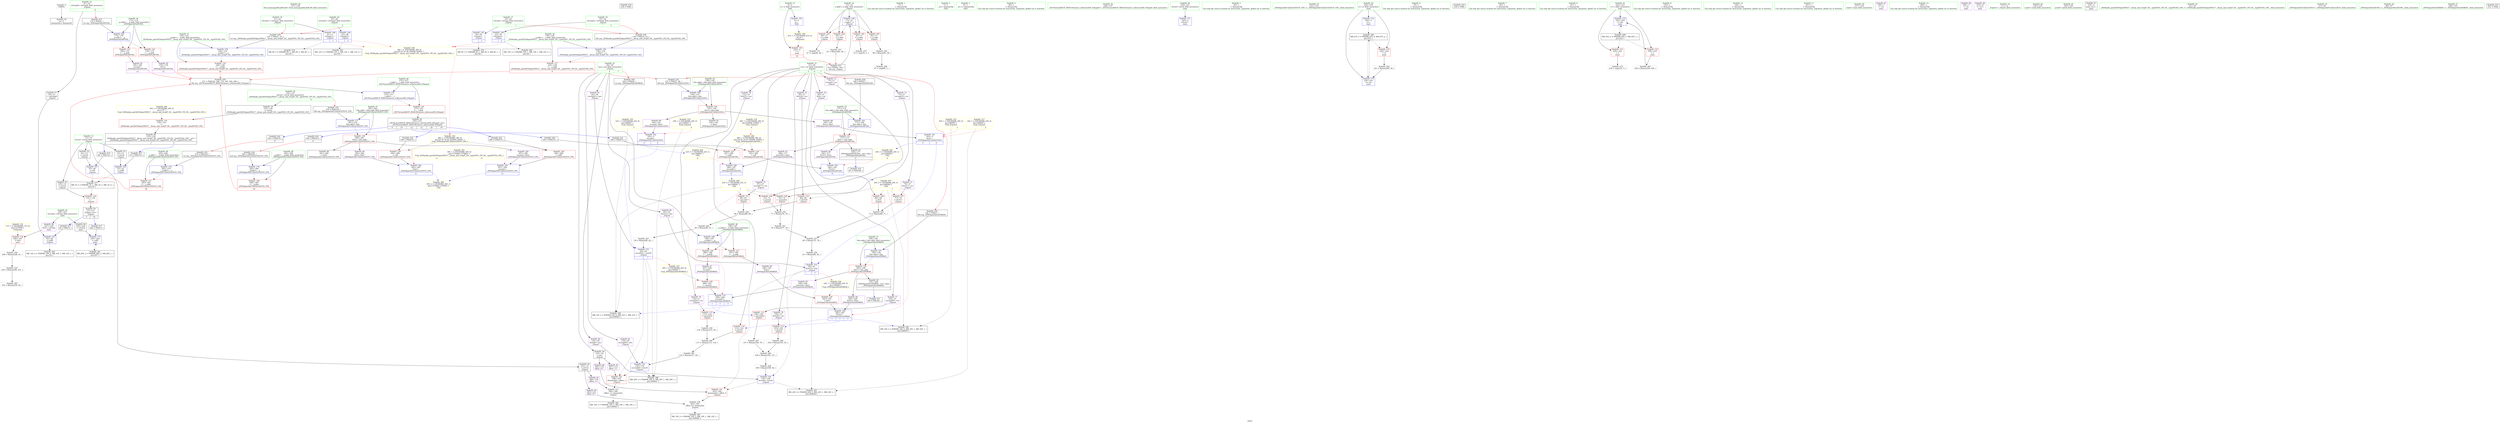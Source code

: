 digraph "SVFG" {
	label="SVFG";

	Node0x55f49f30e4b0 [shape=record,color=grey,label="{NodeID: 0\nNullPtr}"];
	Node0x55f49f30e4b0 -> Node0x55f49f32d760[style=solid];
	Node0x55f49f3480b0 [shape=record,color=black,label="{NodeID: 277\nMR_2V_3 = PHI(MR_2V_1, MR_2V_2, MR_2V_4, )\npts\{16 \}\n}"];
	Node0x55f49f3480b0 -> Node0x55f49f331d50[style=dashed];
	Node0x55f49f32d1d0 [shape=record,color=red,label="{NodeID: 111\n88\<--87\n\<--second17\n_Z3powi\n}"];
	Node0x55f49f32d1d0 -> Node0x55f49f339f80[style=solid];
	Node0x55f49f32b440 [shape=record,color=green,label="{NodeID: 28\n127\<--128\nllvm.memcpy.p0i8.p0i8.i64\<--llvm.memcpy.p0i8.p0i8.i64_field_insensitive\n}"];
	Node0x55f49f333000 [shape=record,color=red,label="{NodeID: 139\n295\<--294\n\<--call\n_ZNSt4pairIiiEC2IiiLb1EEEOT_OT0_\n}"];
	Node0x55f49f333000 -> Node0x55f49f335180[style=solid];
	Node0x55f49f32dc70 [shape=record,color=black,label="{NodeID: 56\n123\<--29\n\<--neo\n_Z3powi\n}"];
	Node0x55f49f32dc70 -> Node0x55f49f32f4d0[style=solid];
	Node0x55f49f32dc70 -> Node0x55f49f32f5a0[style=solid];
	Node0x55f49f369ec0 [shape=record,color=black,label="{NodeID: 416\n239 = PHI()\n}"];
	Node0x55f49f33a280 [shape=record,color=grey,label="{NodeID: 250\n96 = Binary(95, 38, )\n}"];
	Node0x55f49f33a280 -> Node0x55f49f330d20[style=solid];
	Node0x55f49f3346f0 [shape=record,color=blue,label="{NodeID: 167\n194\<--192\nthis.addr\<--this\n_ZNSt4pairIiiEaSERKS0_\n}"];
	Node0x55f49f3346f0 -> Node0x55f49f332570[style=dashed];
	Node0x55f49f32f330 [shape=record,color=purple,label="{NodeID: 84\n303\<--122\noffset_0\<--\n}"];
	Node0x55f49f32f330 -> Node0x55f49f333e00[style=solid];
	Node0x55f49f329370 [shape=record,color=green,label="{NodeID: 1\n5\<--1\n\<--dummyObj\nCan only get source location for instruction, argument, global var or function.}"];
	Node0x55f49f3485b0 [shape=record,color=black,label="{NodeID: 278\nMR_6V_3 = PHI(MR_6V_1, MR_6V_2, MR_6V_1, )\npts\{20 \}\n}"];
	Node0x55f49f32d2a0 [shape=record,color=red,label="{NodeID: 112\n103\<--102\n\<--first24\n_Z3powi\n}"];
	Node0x55f49f32d2a0 -> Node0x55f49f33bd80[style=solid];
	Node0x55f49f32b540 [shape=record,color=green,label="{NodeID: 29\n136\<--137\nretval\<--retval_field_insensitive\n_ZSt9make_pairIiiESt4pairINSt17__decay_and_stripIT_E6__typeENS1_IT0_E6__typeEEOS2_OS5_\n|{|<s1>11}}"];
	Node0x55f49f32b540 -> Node0x55f49f32dee0[style=solid];
	Node0x55f49f32b540:s1 -> Node0x55f49f36b750[style=solid,color=red];
	Node0x55f49f3330d0 [shape=record,color=red,label="{NodeID: 140\n300\<--299\n\<--call2\n_ZNSt4pairIiiEC2IiiLb1EEEOT_OT0_\n}"];
	Node0x55f49f3330d0 -> Node0x55f49f335250[style=solid];
	Node0x55f49f32dd40 [shape=record,color=black,label="{NodeID: 57\n63\<--31\n\<--ref.tmp8\n_Z3powi\n}"];
	Node0x55f49f32dd40 -> Node0x55f49f3339f0[style=solid];
	Node0x55f49f369f90 [shape=record,color=black,label="{NodeID: 417\n244 = PHI(13, )\n}"];
	Node0x55f49f369f90 -> Node0x55f49f334ca0[style=solid];
	Node0x55f49f33a400 [shape=record,color=grey,label="{NodeID: 251\n78 = Binary(77, 79, )\n}"];
	Node0x55f49f33a400 -> Node0x55f49f33ad00[style=solid];
	Node0x55f49f3347c0 [shape=record,color=blue,label="{NodeID: 168\n196\<--193\n__p.addr\<--__p\n_ZNSt4pairIiiEaSERKS0_\n}"];
	Node0x55f49f3347c0 -> Node0x55f49f332640[style=dashed];
	Node0x55f49f3347c0 -> Node0x55f49f332710[style=dashed];
	Node0x55f49f32f400 [shape=record,color=purple,label="{NodeID: 85\n306\<--122\noffset_1\<--\n}"];
	Node0x55f49f32f400 -> Node0x55f49f333ed0[style=solid];
	Node0x55f49f329400 [shape=record,color=green,label="{NodeID: 2\n7\<--1\n.str\<--dummyObj\nGlob }"];
	Node0x55f49f348ab0 [shape=record,color=black,label="{NodeID: 279\nMR_8V_3 = PHI(MR_8V_1, MR_8V_2, MR_8V_1, )\npts\{22 \}\n}"];
	Node0x55f49f32d370 [shape=record,color=red,label="{NodeID: 113\n106\<--105\n\<--second26\n_Z3powi\n}"];
	Node0x55f49f32d370 -> Node0x55f49f33bc00[style=solid];
	Node0x55f49f32b610 [shape=record,color=green,label="{NodeID: 30\n138\<--139\n__x.addr\<--__x.addr_field_insensitive\n_ZSt9make_pairIiiESt4pairINSt17__decay_and_stripIT_E6__typeENS1_IT0_E6__typeEEOS2_OS5_\n}"];
	Node0x55f49f32b610 -> Node0x55f49f331e20[style=solid];
	Node0x55f49f32b610 -> Node0x55f49f333fa0[style=solid];
	Node0x55f49f3331a0 [shape=record,color=red,label="{NodeID: 141\n305\<--304\ndummyVal\<--offset_0\n_Z3powi\n}"];
	Node0x55f49f3331a0 -> Node0x55f49f333e00[style=solid];
	Node0x55f49f32de10 [shape=record,color=black,label="{NodeID: 58\n13\<--131\n_Z3powi_ret\<--\n_Z3powi\n|{<s0>5|<s1>16}}"];
	Node0x55f49f32de10:s0 -> Node0x55f49f369bd0[style=solid,color=blue];
	Node0x55f49f32de10:s1 -> Node0x55f49f369f90[style=solid,color=blue];
	Node0x55f49f36a130 [shape=record,color=black,label="{NodeID: 418\n145 = PHI(270, )\n|{<s0>11}}"];
	Node0x55f49f36a130:s0 -> Node0x55f49f36b860[style=solid,color=red];
	Node0x55f49f33a580 [shape=record,color=grey,label="{NodeID: 252\n72 = Binary(69, 71, )\n}"];
	Node0x55f49f33a580 -> Node0x55f49f33ad00[style=solid];
	Node0x55f49f334890 [shape=record,color=blue,label="{NodeID: 169\n204\<--203\nfirst2\<--\n_ZNSt4pairIiiEaSERKS0_\n|{<s0>7|<s1>7|<s2>7}}"];
	Node0x55f49f334890:s0 -> Node0x55f49f32d2a0[style=dashed,color=blue];
	Node0x55f49f334890:s1 -> Node0x55f49f32d440[style=dashed,color=blue];
	Node0x55f49f334890:s2 -> Node0x55f49f34acb0[style=dashed,color=blue];
	Node0x55f49f32f4d0 [shape=record,color=purple,label="{NodeID: 86\n304\<--123\noffset_0\<--\n}"];
	Node0x55f49f32f4d0 -> Node0x55f49f3331a0[style=solid];
	Node0x55f49f3296b0 [shape=record,color=green,label="{NodeID: 3\n9\<--1\n.str.1\<--dummyObj\nGlob }"];
	Node0x55f49f348fb0 [shape=record,color=black,label="{NodeID: 280\nMR_10V_2 = PHI(MR_10V_1, MR_10V_1, MR_10V_3, )\npts\{24 \}\n}"];
	Node0x55f49f32d440 [shape=record,color=red,label="{NodeID: 114\n113\<--112\n\<--first31\n_Z3powi\n}"];
	Node0x55f49f32d440 -> Node0x55f49f33b780[style=solid];
	Node0x55f49f32b6e0 [shape=record,color=green,label="{NodeID: 31\n140\<--141\n__y.addr\<--__y.addr_field_insensitive\n_ZSt9make_pairIiiESt4pairINSt17__decay_and_stripIT_E6__typeENS1_IT0_E6__typeEEOS2_OS5_\n}"];
	Node0x55f49f32b6e0 -> Node0x55f49f331ef0[style=solid];
	Node0x55f49f32b6e0 -> Node0x55f49f334070[style=solid];
	Node0x55f49f333270 [shape=record,color=red,label="{NodeID: 142\n308\<--307\ndummyVal\<--offset_1\n_Z3powi\n}"];
	Node0x55f49f333270 -> Node0x55f49f333ed0[style=solid];
	Node0x55f49f32dee0 [shape=record,color=black,label="{NodeID: 59\n153\<--136\n\<--retval\n_ZSt9make_pairIiiESt4pairINSt17__decay_and_stripIT_E6__typeENS1_IT0_E6__typeEEOS2_OS5_\n}"];
	Node0x55f49f32dee0 -> Node0x55f49f331fc0[style=solid];
	Node0x55f49f36a270 [shape=record,color=black,label="{NodeID: 419\n149 = PHI(270, )\n|{<s0>11}}"];
	Node0x55f49f36a270:s0 -> Node0x55f49f36b970[style=solid,color=red];
	Node0x55f49f34a340 [shape=record,color=yellow,style=double,label="{NodeID: 336\n24V_1 = ENCHI(MR_24V_0)\npts\{300000 \}\nFun[_ZNSt4pairIiiEaSERKS0_]}"];
	Node0x55f49f34a340 -> Node0x55f49f3327e0[style=dashed];
	Node0x55f49f33a700 [shape=record,color=grey,label="{NodeID: 253\n61 = Binary(60, 38, )\n|{<s0>5}}"];
	Node0x55f49f33a700:s0 -> Node0x55f49f36b600[style=solid,color=red];
	Node0x55f49f334960 [shape=record,color=blue,label="{NodeID: 170\n209\<--208\nsecond3\<--\n_ZNSt4pairIiiEaSERKS0_\n|{<s0>7|<s1>7|<s2>7}}"];
	Node0x55f49f334960:s0 -> Node0x55f49f32d370[style=dashed,color=blue];
	Node0x55f49f334960:s1 -> Node0x55f49f32d510[style=dashed,color=blue];
	Node0x55f49f334960:s2 -> Node0x55f49f34b1b0[style=dashed,color=blue];
	Node0x55f49f32f5a0 [shape=record,color=purple,label="{NodeID: 87\n307\<--123\noffset_1\<--\n}"];
	Node0x55f49f32f5a0 -> Node0x55f49f333270[style=solid];
	Node0x55f49f329770 [shape=record,color=green,label="{NodeID: 4\n38\<--1\n\<--dummyObj\nCan only get source location for instruction, argument, global var or function.}"];
	Node0x55f49f3494b0 [shape=record,color=black,label="{NodeID: 281\nMR_12V_2 = PHI(MR_12V_1, MR_12V_1, MR_12V_3, )\npts\{26 \}\n}"];
	Node0x55f49f32d510 [shape=record,color=red,label="{NodeID: 115\n115\<--114\n\<--second32\n_Z3powi\n}"];
	Node0x55f49f32d510 -> Node0x55f49f33b000[style=solid];
	Node0x55f49f32b7b0 [shape=record,color=green,label="{NodeID: 32\n146\<--147\n_ZSt7forwardIiEOT_RNSt16remove_referenceIS0_E4typeE\<--_ZSt7forwardIiEOT_RNSt16remove_referenceIS0_E4typeE_field_insensitive\n}"];
	Node0x55f49f333340 [shape=record,color=blue,label="{NodeID: 143\n4\<--5\nn\<--\nGlob }"];
	Node0x55f49f333340 -> Node0x55f49f34f990[style=dashed];
	Node0x55f49f32dfb0 [shape=record,color=black,label="{NodeID: 60\n133\<--154\n_ZSt9make_pairIiiESt4pairINSt17__decay_and_stripIT_E6__typeENS1_IT0_E6__typeEEOS2_OS5__ret\<--\n_ZSt9make_pairIiiESt4pairINSt17__decay_and_stripIT_E6__typeENS1_IT0_E6__typeEEOS2_OS5_\n|{<s0>1|<s1>2}}"];
	Node0x55f49f32dfb0:s0 -> Node0x55f49f367360[style=solid,color=blue];
	Node0x55f49f32dfb0:s1 -> Node0x55f49f369ac0[style=solid,color=blue];
	Node0x55f49f36a3b0 [shape=record,color=black,label="{NodeID: 420\n180 = PHI(270, )\n}"];
	Node0x55f49f36a3b0 -> Node0x55f49f3323d0[style=solid];
	Node0x55f49f34a420 [shape=record,color=yellow,style=double,label="{NodeID: 337\n26V_1 = ENCHI(MR_26V_0)\npts\{300001 \}\nFun[_ZNSt4pairIiiEaSERKS0_]}"];
	Node0x55f49f34a420 -> Node0x55f49f3328b0[style=dashed];
	Node0x55f49f33a880 [shape=record,color=grey,label="{NodeID: 254\n249 = Binary(248, 91, )\n}"];
	Node0x55f49f33a880 -> Node0x55f49f33aa00[style=solid];
	Node0x55f49f334a30 [shape=record,color=blue,label="{NodeID: 171\n220\<--5\nretval\<--\nmain\n}"];
	Node0x55f49f32f670 [shape=record,color=purple,label="{NodeID: 88\n163\<--161\nfirst\<--this1\n_ZNSt4pairIiiEC2IiiLb1EEEv\n}"];
	Node0x55f49f32f670 -> Node0x55f49f334210[style=solid];
	Node0x55f49f329830 [shape=record,color=green,label="{NodeID: 5\n50\<--1\n\<--dummyObj\nCan only get source location for instruction, argument, global var or function.}"];
	Node0x55f49f3499b0 [shape=record,color=black,label="{NodeID: 282\nMR_14V_2 = PHI(MR_14V_3, MR_14V_1, MR_14V_1, )\npts\{32 \}\n}"];
	Node0x55f49f331d50 [shape=record,color=red,label="{NodeID: 116\n131\<--130\n\<--\n_Z3powi\n}"];
	Node0x55f49f331d50 -> Node0x55f49f32de10[style=solid];
	Node0x55f49f32b8b0 [shape=record,color=green,label="{NodeID: 33\n151\<--152\n_ZNSt4pairIiiEC2IiiLb1EEEOT_OT0_\<--_ZNSt4pairIiiEC2IiiLb1EEEOT_OT0__field_insensitive\n}"];
	Node0x55f49f333440 [shape=record,color=blue,label="{NodeID: 144\n17\<--14\nx.addr\<--x\n_Z3powi\n}"];
	Node0x55f49f333440 -> Node0x55f49f32ca80[style=dashed];
	Node0x55f49f333440 -> Node0x55f49f32cb50[style=dashed];
	Node0x55f49f333440 -> Node0x55f49f32cc20[style=dashed];
	Node0x55f49f333440 -> Node0x55f49f32ccf0[style=dashed];
	Node0x55f49f32e080 [shape=record,color=black,label="{NodeID: 61\n162\<--161\n\<--this1\n_ZNSt4pairIiiEC2IiiLb1EEEv\n}"];
	Node0x55f49f36a4f0 [shape=record,color=black,label="{NodeID: 421\n186 = PHI(270, )\n}"];
	Node0x55f49f36a4f0 -> Node0x55f49f3324a0[style=solid];
	Node0x55f49f33aa00 [shape=record,color=grey,label="{NodeID: 255\n250 = Binary(249, 251, )\n}"];
	Node0x55f49f33aa00 -> Node0x55f49f33b900[style=solid];
	Node0x55f49f334b00 [shape=record,color=blue,label="{NodeID: 172\n224\<--5\nct\<--\nmain\n}"];
	Node0x55f49f334b00 -> Node0x55f49f34c5b0[style=dashed];
	Node0x55f49f32f740 [shape=record,color=purple,label="{NodeID: 89\n165\<--161\nsecond\<--this1\n_ZNSt4pairIiiEC2IiiLb1EEEv\n}"];
	Node0x55f49f32f740 -> Node0x55f49f3342e0[style=solid];
	Node0x55f49f32a0a0 [shape=record,color=green,label="{NodeID: 6\n79\<--1\n\<--dummyObj\nCan only get source location for instruction, argument, global var or function.}"];
	Node0x55f49f34a6c0 [shape=record,color=black,label="{NodeID: 283\nMR_16V_2 = PHI(MR_16V_3, MR_16V_1, MR_16V_1, )\npts\{160000 \}\n}"];
	Node0x55f49f331e20 [shape=record,color=red,label="{NodeID: 117\n144\<--138\n\<--__x.addr\n_ZSt9make_pairIiiESt4pairINSt17__decay_and_stripIT_E6__typeENS1_IT0_E6__typeEEOS2_OS5_\n|{<s0>9}}"];
	Node0x55f49f331e20:s0 -> Node0x55f49f36b140[style=solid,color=red];
	Node0x55f49f32b9b0 [shape=record,color=green,label="{NodeID: 34\n158\<--159\nthis.addr\<--this.addr_field_insensitive\n_ZNSt4pairIiiEC2IiiLb1EEEv\n}"];
	Node0x55f49f32b9b0 -> Node0x55f49f332090[style=solid];
	Node0x55f49f32b9b0 -> Node0x55f49f334140[style=solid];
	Node0x55f49f333510 [shape=record,color=blue,label="{NodeID: 145\n19\<--38\nref.tmp\<--\n_Z3powi\n|{|<s1>1}}"];
	Node0x55f49f333510 -> Node0x55f49f3485b0[style=dashed];
	Node0x55f49f333510:s1 -> Node0x55f49f34e560[style=dashed,color=red];
	Node0x55f49f32e150 [shape=record,color=black,label="{NodeID: 62\n168\<--177\n_ZNSt4pairIiiEaSEOS0__ret\<--this1\n_ZNSt4pairIiiEaSEOS0_\n|{<s0>6}}"];
	Node0x55f49f32e150:s0 -> Node0x55f49f369ce0[style=solid,color=blue];
	Node0x55f49f36a630 [shape=record,color=black,label="{NodeID: 422\n254 = PHI()\n}"];
	Node0x55f49f33ab80 [shape=record,color=grey,label="{NodeID: 256\n81 = Binary(80, 82, )\n}"];
	Node0x55f49f33ab80 -> Node0x55f49f333ac0[style=solid];
	Node0x55f49f334bd0 [shape=record,color=blue,label="{NodeID: 173\n224\<--241\nct\<--inc\nmain\n}"];
	Node0x55f49f334bd0 -> Node0x55f49f34c5b0[style=dashed];
	Node0x55f49f32f810 [shape=record,color=purple,label="{NodeID: 90\n182\<--177\nfirst2\<--this1\n_ZNSt4pairIiiEaSEOS0_\n}"];
	Node0x55f49f32f810 -> Node0x55f49f334550[style=solid];
	Node0x55f49f32a130 [shape=record,color=green,label="{NodeID: 7\n82\<--1\n\<--dummyObj\nCan only get source location for instruction, argument, global var or function.}"];
	Node0x55f49f34a7b0 [shape=record,color=black,label="{NodeID: 284\nMR_18V_2 = PHI(MR_18V_3, MR_18V_1, MR_18V_1, )\npts\{160001 \}\n}"];
	Node0x55f49f331ef0 [shape=record,color=red,label="{NodeID: 118\n148\<--140\n\<--__y.addr\n_ZSt9make_pairIiiESt4pairINSt17__decay_and_stripIT_E6__typeENS1_IT0_E6__typeEEOS2_OS5_\n|{<s0>10}}"];
	Node0x55f49f331ef0:s0 -> Node0x55f49f36b140[style=solid,color=red];
	Node0x55f49f32ba80 [shape=record,color=green,label="{NodeID: 35\n171\<--172\nthis.addr\<--this.addr_field_insensitive\n_ZNSt4pairIiiEaSEOS0_\n}"];
	Node0x55f49f32ba80 -> Node0x55f49f332160[style=solid];
	Node0x55f49f32ba80 -> Node0x55f49f3343b0[style=solid];
	Node0x55f49f3335e0 [shape=record,color=blue,label="{NodeID: 146\n21\<--5\nref.tmp1\<--\n_Z3powi\n|{|<s1>1}}"];
	Node0x55f49f3335e0 -> Node0x55f49f348ab0[style=dashed];
	Node0x55f49f3335e0:s1 -> Node0x55f49f34e560[style=dashed,color=red];
	Node0x55f49f32e220 [shape=record,color=black,label="{NodeID: 63\n191\<--200\n_ZNSt4pairIiiEaSERKS0__ret\<--this1\n_ZNSt4pairIiiEaSERKS0_\n|{<s0>7}}"];
	Node0x55f49f32e220:s0 -> Node0x55f49f3699f0[style=solid,color=blue];
	Node0x55f49f36a700 [shape=record,color=black,label="{NodeID: 423\n294 = PHI(270, )\n}"];
	Node0x55f49f36a700 -> Node0x55f49f333000[style=solid];
	Node0x55f49f33ad00 [shape=record,color=grey,label="{NodeID: 257\n80 = Binary(72, 78, )\n}"];
	Node0x55f49f33ad00 -> Node0x55f49f33ab80[style=solid];
	Node0x55f49f334ca0 [shape=record,color=blue,label="{NodeID: 174\n245\<--244\n\<--call2\nmain\n}"];
	Node0x55f49f334ca0 -> Node0x55f49f34cab0[style=dashed];
	Node0x55f49f32f8e0 [shape=record,color=purple,label="{NodeID: 91\n188\<--177\nsecond4\<--this1\n_ZNSt4pairIiiEaSEOS0_\n}"];
	Node0x55f49f32f8e0 -> Node0x55f49f334620[style=solid];
	Node0x55f49f32a1f0 [shape=record,color=green,label="{NodeID: 8\n91\<--1\n\<--dummyObj\nCan only get source location for instruction, argument, global var or function.}"];
	Node0x55f49f34acb0 [shape=record,color=black,label="{NodeID: 285\nMR_20V_2 = PHI(MR_20V_6, MR_20V_1, MR_20V_1, )\npts\{280000 \}\n}"];
	Node0x55f49f331fc0 [shape=record,color=red,label="{NodeID: 119\n154\<--153\n\<--\n_ZSt9make_pairIiiESt4pairINSt17__decay_and_stripIT_E6__typeENS1_IT0_E6__typeEEOS2_OS5_\n}"];
	Node0x55f49f331fc0 -> Node0x55f49f32dfb0[style=solid];
	Node0x55f49f32bb50 [shape=record,color=green,label="{NodeID: 36\n173\<--174\n__p.addr\<--__p.addr_field_insensitive\n_ZNSt4pairIiiEaSEOS0_\n}"];
	Node0x55f49f32bb50 -> Node0x55f49f332230[style=solid];
	Node0x55f49f32bb50 -> Node0x55f49f332300[style=solid];
	Node0x55f49f32bb50 -> Node0x55f49f334480[style=solid];
	Node0x55f49f3336b0 [shape=record,color=blue,label="{NodeID: 147\n43\<--40\n\<--call\n_Z3powi\n}"];
	Node0x55f49f3336b0 -> Node0x55f49f3480b0[style=dashed];
	Node0x55f49f32e2f0 [shape=record,color=black,label="{NodeID: 64\n245\<--226\n\<--ref.tmp\nmain\n}"];
	Node0x55f49f32e2f0 -> Node0x55f49f334ca0[style=solid];
	Node0x55f49f36a870 [shape=record,color=black,label="{NodeID: 424\n299 = PHI(270, )\n}"];
	Node0x55f49f36a870 -> Node0x55f49f3330d0[style=solid];
	Node0x55f49f33ae80 [shape=record,color=grey,label="{NodeID: 258\n77 = Binary(74, 76, )\n}"];
	Node0x55f49f33ae80 -> Node0x55f49f33a400[style=solid];
	Node0x55f49f334d70 [shape=record,color=blue,label="{NodeID: 175\n222\<--259\nt\<--dec\nmain\n}"];
	Node0x55f49f334d70 -> Node0x55f49f34c0b0[style=dashed];
	Node0x55f49f32f9b0 [shape=record,color=purple,label="{NodeID: 92\n179\<--178\nfirst\<--\n_ZNSt4pairIiiEaSEOS0_\n|{<s0>12}}"];
	Node0x55f49f32f9b0:s0 -> Node0x55f49f36b140[style=solid,color=red];
	Node0x55f49f32a2f0 [shape=record,color=green,label="{NodeID: 9\n125\<--1\n\<--dummyObj\nCan only get source location for instruction, argument, global var or function.}"];
	Node0x55f49f34b1b0 [shape=record,color=black,label="{NodeID: 286\nMR_22V_2 = PHI(MR_22V_6, MR_22V_1, MR_22V_1, )\npts\{280001 \}\n}"];
	Node0x55f49f332090 [shape=record,color=red,label="{NodeID: 120\n161\<--158\nthis1\<--this.addr\n_ZNSt4pairIiiEC2IiiLb1EEEv\n}"];
	Node0x55f49f332090 -> Node0x55f49f32e080[style=solid];
	Node0x55f49f332090 -> Node0x55f49f32f670[style=solid];
	Node0x55f49f332090 -> Node0x55f49f32f740[style=solid];
	Node0x55f49f32bc20 [shape=record,color=green,label="{NodeID: 37\n194\<--195\nthis.addr\<--this.addr_field_insensitive\n_ZNSt4pairIiiEaSERKS0_\n}"];
	Node0x55f49f32bc20 -> Node0x55f49f332570[style=solid];
	Node0x55f49f32bc20 -> Node0x55f49f3346f0[style=solid];
	Node0x55f49f333780 [shape=record,color=blue,label="{NodeID: 148\n23\<--50\nref.tmp4\<--\n_Z3powi\n|{|<s1>2}}"];
	Node0x55f49f333780 -> Node0x55f49f348fb0[style=dashed];
	Node0x55f49f333780:s1 -> Node0x55f49f34e560[style=dashed,color=red];
	Node0x55f49f32e3c0 [shape=record,color=black,label="{NodeID: 65\n270\<--275\n_ZSt7forwardIiEOT_RNSt16remove_referenceIS0_E4typeE_ret\<--\n_ZSt7forwardIiEOT_RNSt16remove_referenceIS0_E4typeE\n|{<s0>9|<s1>10|<s2>12|<s3>13|<s4>18|<s5>19}}"];
	Node0x55f49f32e3c0:s0 -> Node0x55f49f36a130[style=solid,color=blue];
	Node0x55f49f32e3c0:s1 -> Node0x55f49f36a270[style=solid,color=blue];
	Node0x55f49f32e3c0:s2 -> Node0x55f49f36a3b0[style=solid,color=blue];
	Node0x55f49f32e3c0:s3 -> Node0x55f49f36a4f0[style=solid,color=blue];
	Node0x55f49f32e3c0:s4 -> Node0x55f49f36a700[style=solid,color=blue];
	Node0x55f49f32e3c0:s5 -> Node0x55f49f36a870[style=solid,color=blue];
	Node0x55f49f36a9b0 [shape=record,color=black,label="{NodeID: 425\n157 = PHI(27, 29, )\n0th arg _ZNSt4pairIiiEC2IiiLb1EEEv }"];
	Node0x55f49f36a9b0 -> Node0x55f49f334140[style=solid];
	Node0x55f49f33b000 [shape=record,color=grey,label="{NodeID: 259\n116 = Binary(115, 50, )\n}"];
	Node0x55f49f33b000 -> Node0x55f49f33b780[style=solid];
	Node0x55f49f334e40 [shape=record,color=blue,label="{NodeID: 176\n272\<--271\n__t.addr\<--__t\n_ZSt7forwardIiEOT_RNSt16remove_referenceIS0_E4typeE\n}"];
	Node0x55f49f334e40 -> Node0x55f49f332cc0[style=dashed];
	Node0x55f49f32fa80 [shape=record,color=purple,label="{NodeID: 93\n185\<--184\nsecond\<--\n_ZNSt4pairIiiEaSEOS0_\n|{<s0>13}}"];
	Node0x55f49f32fa80:s0 -> Node0x55f49f36b140[style=solid,color=red];
	Node0x55f49f32a3f0 [shape=record,color=green,label="{NodeID: 10\n126\<--1\n\<--dummyObj\nCan only get source location for instruction, argument, global var or function.}"];
	Node0x55f49f34b6b0 [shape=record,color=black,label="{NodeID: 287\nMR_24V_2 = PHI(MR_24V_6, MR_24V_1, MR_24V_1, )\npts\{300000 \}\n}"];
	Node0x55f49f332160 [shape=record,color=red,label="{NodeID: 121\n177\<--171\nthis1\<--this.addr\n_ZNSt4pairIiiEaSEOS0_\n}"];
	Node0x55f49f332160 -> Node0x55f49f32e150[style=solid];
	Node0x55f49f332160 -> Node0x55f49f32f810[style=solid];
	Node0x55f49f332160 -> Node0x55f49f32f8e0[style=solid];
	Node0x55f49f32bcf0 [shape=record,color=green,label="{NodeID: 38\n196\<--197\n__p.addr\<--__p.addr_field_insensitive\n_ZNSt4pairIiiEaSERKS0_\n}"];
	Node0x55f49f32bcf0 -> Node0x55f49f332640[style=solid];
	Node0x55f49f32bcf0 -> Node0x55f49f332710[style=solid];
	Node0x55f49f32bcf0 -> Node0x55f49f3347c0[style=solid];
	Node0x55f49f34ef90 [shape=record,color=yellow,style=double,label="{NodeID: 315\n20V_1 = ENCHI(MR_20V_0)\npts\{280000 \}\nFun[_Z3powi]|{|<s1>3}}"];
	Node0x55f49f34ef90 -> Node0x55f49f34acb0[style=dashed];
	Node0x55f49f34ef90:s1 -> Node0x55f49f334210[style=dashed,color=red];
	Node0x55f49f333850 [shape=record,color=blue,label="{NodeID: 149\n25\<--38\nref.tmp5\<--\n_Z3powi\n|{|<s1>2}}"];
	Node0x55f49f333850 -> Node0x55f49f3494b0[style=dashed];
	Node0x55f49f333850:s1 -> Node0x55f49f34e560[style=dashed,color=red];
	Node0x55f49f32e490 [shape=record,color=black,label="{NodeID: 66\n291\<--290\n\<--this1\n_ZNSt4pairIiiEC2IiiLb1EEEOT_OT0_\n}"];
	Node0x55f49f36abc0 [shape=record,color=black,label="{NodeID: 426\n169 = PHI(27, )\n0th arg _ZNSt4pairIiiEaSEOS0_ }"];
	Node0x55f49f36abc0 -> Node0x55f49f3343b0[style=solid];
	Node0x55f49f33b180 [shape=record,color=grey,label="{NodeID: 260\n109 = Binary(108, 82, )\n}"];
	Node0x55f49f33b180 -> Node0x55f49f333c60[style=solid];
	Node0x55f49f334f10 [shape=record,color=blue,label="{NodeID: 177\n281\<--278\nthis.addr\<--this\n_ZNSt4pairIiiEC2IiiLb1EEEOT_OT0_\n}"];
	Node0x55f49f334f10 -> Node0x55f49f332d90[style=dashed];
	Node0x55f49f32fb50 [shape=record,color=purple,label="{NodeID: 94\n204\<--200\nfirst2\<--this1\n_ZNSt4pairIiiEaSERKS0_\n}"];
	Node0x55f49f32fb50 -> Node0x55f49f334890[style=solid];
	Node0x55f49f32a4f0 [shape=record,color=green,label="{NodeID: 11\n251\<--1\n\<--dummyObj\nCan only get source location for instruction, argument, global var or function.}"];
	Node0x55f49f34bbb0 [shape=record,color=black,label="{NodeID: 288\nMR_26V_2 = PHI(MR_26V_6, MR_26V_1, MR_26V_1, )\npts\{300001 \}\n}"];
	Node0x55f49f332230 [shape=record,color=red,label="{NodeID: 122\n178\<--173\n\<--__p.addr\n_ZNSt4pairIiiEaSEOS0_\n}"];
	Node0x55f49f332230 -> Node0x55f49f32f9b0[style=solid];
	Node0x55f49f32bdc0 [shape=record,color=green,label="{NodeID: 39\n217\<--218\nmain\<--main_field_insensitive\n}"];
	Node0x55f49f34f070 [shape=record,color=yellow,style=double,label="{NodeID: 316\n22V_1 = ENCHI(MR_22V_0)\npts\{280001 \}\nFun[_Z3powi]|{|<s1>3}}"];
	Node0x55f49f34f070 -> Node0x55f49f34b1b0[style=dashed];
	Node0x55f49f34f070:s1 -> Node0x55f49f3342e0[style=dashed,color=red];
	Node0x55f49f333920 [shape=record,color=blue,label="{NodeID: 150\n53\<--52\n\<--call6\n_Z3powi\n}"];
	Node0x55f49f333920 -> Node0x55f49f3480b0[style=dashed];
	Node0x55f49f32e560 [shape=record,color=purple,label="{NodeID: 67\n230\<--7\n\<--.str\nmain\n}"];
	Node0x55f49f36acd0 [shape=record,color=black,label="{NodeID: 427\n170 = PHI(31, )\n1st arg _ZNSt4pairIiiEaSEOS0_ }"];
	Node0x55f49f36acd0 -> Node0x55f49f334480[style=solid];
	Node0x55f49f33b300 [shape=record,color=grey,label="{NodeID: 261\n118 = Binary(117, 82, )\n}"];
	Node0x55f49f33b300 -> Node0x55f49f333d30[style=solid];
	Node0x55f49f334fe0 [shape=record,color=blue,label="{NodeID: 178\n283\<--279\n__x.addr\<--__x\n_ZNSt4pairIiiEC2IiiLb1EEEOT_OT0_\n}"];
	Node0x55f49f334fe0 -> Node0x55f49f332e60[style=dashed];
	Node0x55f49f32fc20 [shape=record,color=purple,label="{NodeID: 95\n209\<--200\nsecond3\<--this1\n_ZNSt4pairIiiEaSERKS0_\n}"];
	Node0x55f49f32fc20 -> Node0x55f49f334960[style=solid];
	Node0x55f49f32a5f0 [shape=record,color=green,label="{NodeID: 12\n260\<--1\n\<--dummyObj\nCan only get source location for instruction, argument, global var or function.}"];
	Node0x55f49f34c0b0 [shape=record,color=black,label="{NodeID: 289\nMR_65V_2 = PHI(MR_65V_3, MR_65V_1, )\npts\{223 \}\n}"];
	Node0x55f49f34c0b0 -> Node0x55f49f332980[style=dashed];
	Node0x55f49f34c0b0 -> Node0x55f49f332a50[style=dashed];
	Node0x55f49f34c0b0 -> Node0x55f49f334d70[style=dashed];
	Node0x55f49f332300 [shape=record,color=red,label="{NodeID: 123\n184\<--173\n\<--__p.addr\n_ZNSt4pairIiiEaSEOS0_\n}"];
	Node0x55f49f332300 -> Node0x55f49f32fa80[style=solid];
	Node0x55f49f32bec0 [shape=record,color=green,label="{NodeID: 40\n220\<--221\nretval\<--retval_field_insensitive\nmain\n}"];
	Node0x55f49f32bec0 -> Node0x55f49f334a30[style=solid];
	Node0x55f49f34f150 [shape=record,color=yellow,style=double,label="{NodeID: 317\n24V_1 = ENCHI(MR_24V_0)\npts\{300000 \}\nFun[_Z3powi]|{|<s1>4}}"];
	Node0x55f49f34f150 -> Node0x55f49f34b6b0[style=dashed];
	Node0x55f49f34f150:s1 -> Node0x55f49f334210[style=dashed,color=red];
	Node0x55f49f3339f0 [shape=record,color=blue,label="{NodeID: 151\n63\<--62\n\<--call9\n_Z3powi\n}"];
	Node0x55f49f3339f0 -> Node0x55f49f3499b0[style=dashed];
	Node0x55f49f32e630 [shape=record,color=purple,label="{NodeID: 68\n238\<--7\n\<--.str\nmain\n}"];
	Node0x55f49f36ade0 [shape=record,color=black,label="{NodeID: 428\n134 = PHI(19, 23, )\n0th arg _ZSt9make_pairIiiESt4pairINSt17__decay_and_stripIT_E6__typeENS1_IT0_E6__typeEEOS2_OS5_ }"];
	Node0x55f49f36ade0 -> Node0x55f49f333fa0[style=solid];
	Node0x55f49f33b480 [shape=record,color=grey,label="{NodeID: 262\n241 = Binary(240, 38, )\n}"];
	Node0x55f49f33b480 -> Node0x55f49f334bd0[style=solid];
	Node0x55f49f3350b0 [shape=record,color=blue,label="{NodeID: 179\n285\<--280\n__y.addr\<--__y\n_ZNSt4pairIiiEC2IiiLb1EEEOT_OT0_\n}"];
	Node0x55f49f3350b0 -> Node0x55f49f332f30[style=dashed];
	Node0x55f49f32c5a0 [shape=record,color=purple,label="{NodeID: 96\n202\<--201\nfirst\<--\n_ZNSt4pairIiiEaSERKS0_\n}"];
	Node0x55f49f32c5a0 -> Node0x55f49f3327e0[style=solid];
	Node0x55f49f32a6f0 [shape=record,color=green,label="{NodeID: 13\n4\<--6\nn\<--n_field_insensitive\nGlob }"];
	Node0x55f49f32a6f0 -> Node0x55f49f32c9b0[style=solid];
	Node0x55f49f32a6f0 -> Node0x55f49f333340[style=solid];
	Node0x55f49f34c5b0 [shape=record,color=black,label="{NodeID: 290\nMR_67V_3 = PHI(MR_67V_4, MR_67V_2, )\npts\{225 \}\n}"];
	Node0x55f49f34c5b0 -> Node0x55f49f332b20[style=dashed];
	Node0x55f49f34c5b0 -> Node0x55f49f334bd0[style=dashed];
	Node0x55f49f3323d0 [shape=record,color=red,label="{NodeID: 124\n181\<--180\n\<--call\n_ZNSt4pairIiiEaSEOS0_\n}"];
	Node0x55f49f3323d0 -> Node0x55f49f334550[style=solid];
	Node0x55f49f32bf90 [shape=record,color=green,label="{NodeID: 41\n222\<--223\nt\<--t_field_insensitive\nmain\n}"];
	Node0x55f49f32bf90 -> Node0x55f49f332980[style=solid];
	Node0x55f49f32bf90 -> Node0x55f49f332a50[style=solid];
	Node0x55f49f32bf90 -> Node0x55f49f334d70[style=solid];
	Node0x55f49f34f230 [shape=record,color=yellow,style=double,label="{NodeID: 318\n26V_1 = ENCHI(MR_26V_0)\npts\{300001 \}\nFun[_Z3powi]|{|<s1>4}}"];
	Node0x55f49f34f230 -> Node0x55f49f34bbb0[style=dashed];
	Node0x55f49f34f230:s1 -> Node0x55f49f3342e0[style=dashed,color=red];
	Node0x55f49f333ac0 [shape=record,color=blue,label="{NodeID: 152\n83\<--81\nfirst15\<--rem\n_Z3powi\n|{|<s3>7}}"];
	Node0x55f49f333ac0 -> Node0x55f49f3331a0[style=dashed];
	Node0x55f49f333ac0 -> Node0x55f49f333c60[style=dashed];
	Node0x55f49f333ac0 -> Node0x55f49f34b6b0[style=dashed];
	Node0x55f49f333ac0:s3 -> Node0x55f49f34a340[style=dashed,color=red];
	Node0x55f49f32e700 [shape=record,color=purple,label="{NodeID: 69\n253\<--9\n\<--.str.1\nmain\n}"];
	Node0x55f49f36afc0 [shape=record,color=black,label="{NodeID: 429\n135 = PHI(21, 25, )\n1st arg _ZSt9make_pairIiiESt4pairINSt17__decay_and_stripIT_E6__typeENS1_IT0_E6__typeEEOS2_OS5_ }"];
	Node0x55f49f36afc0 -> Node0x55f49f334070[style=solid];
	Node0x55f49f33b600 [shape=record,color=grey,label="{NodeID: 263\n259 = Binary(258, 260, )\n}"];
	Node0x55f49f33b600 -> Node0x55f49f334d70[style=solid];
	Node0x55f49f335180 [shape=record,color=blue,label="{NodeID: 180\n292\<--295\nfirst\<--\n_ZNSt4pairIiiEC2IiiLb1EEEOT_OT0_\n|{<s0>11}}"];
	Node0x55f49f335180:s0 -> Node0x55f49f337690[style=dashed,color=blue];
	Node0x55f49f32c670 [shape=record,color=purple,label="{NodeID: 97\n207\<--206\nsecond\<--\n_ZNSt4pairIiiEaSERKS0_\n}"];
	Node0x55f49f32c670 -> Node0x55f49f3328b0[style=solid];
	Node0x55f49f32a7f0 [shape=record,color=green,label="{NodeID: 14\n11\<--12\n_Z3powi\<--_Z3powi_field_insensitive\n}"];
	Node0x55f49f34cab0 [shape=record,color=black,label="{NodeID: 291\nMR_69V_2 = PHI(MR_69V_3, MR_69V_1, )\npts\{227 \}\n}"];
	Node0x55f49f34cab0 -> Node0x55f49f334ca0[style=dashed];
	Node0x55f49f3324a0 [shape=record,color=red,label="{NodeID: 125\n187\<--186\n\<--call3\n_ZNSt4pairIiiEaSEOS0_\n}"];
	Node0x55f49f3324a0 -> Node0x55f49f334620[style=solid];
	Node0x55f49f32c060 [shape=record,color=green,label="{NodeID: 42\n224\<--225\nct\<--ct_field_insensitive\nmain\n}"];
	Node0x55f49f32c060 -> Node0x55f49f332b20[style=solid];
	Node0x55f49f32c060 -> Node0x55f49f334b00[style=solid];
	Node0x55f49f32c060 -> Node0x55f49f334bd0[style=solid];
	Node0x55f49f34f310 [shape=record,color=yellow,style=double,label="{NodeID: 319\n28V_1 = ENCHI(MR_28V_0)\npts\{320000 320001 \}\nFun[_Z3powi]|{<s0>6}}"];
	Node0x55f49f34f310:s0 -> Node0x55f49f34e0a0[style=dashed,color=red];
	Node0x55f49f333b90 [shape=record,color=blue,label="{NodeID: 153\n93\<--92\nsecond21\<--rem20\n_Z3powi\n|{|<s3>7}}"];
	Node0x55f49f333b90 -> Node0x55f49f333270[style=dashed];
	Node0x55f49f333b90 -> Node0x55f49f333d30[style=dashed];
	Node0x55f49f333b90 -> Node0x55f49f34bbb0[style=dashed];
	Node0x55f49f333b90:s3 -> Node0x55f49f34a420[style=dashed,color=red];
	Node0x55f49f32e7d0 [shape=record,color=purple,label="{NodeID: 70\n68\<--27\nfirst\<--cur\n_Z3powi\n}"];
	Node0x55f49f32e7d0 -> Node0x55f49f32cdc0[style=solid];
	Node0x55f49f36b140 [shape=record,color=black,label="{NodeID: 430\n271 = PHI(144, 148, 179, 185, 293, 298, )\n0th arg _ZSt7forwardIiEOT_RNSt16remove_referenceIS0_E4typeE }"];
	Node0x55f49f36b140 -> Node0x55f49f334e40[style=solid];
	Node0x55f49f33b780 [shape=record,color=grey,label="{NodeID: 264\n117 = Binary(113, 116, )\n}"];
	Node0x55f49f33b780 -> Node0x55f49f33b300[style=solid];
	Node0x55f49f335250 [shape=record,color=blue,label="{NodeID: 181\n297\<--300\nsecond\<--\n_ZNSt4pairIiiEC2IiiLb1EEEOT_OT0_\n|{<s0>11}}"];
	Node0x55f49f335250:s0 -> Node0x55f49f337690[style=dashed,color=blue];
	Node0x55f49f32c740 [shape=record,color=purple,label="{NodeID: 98\n247\<--226\nfirst\<--ref.tmp\nmain\n}"];
	Node0x55f49f32c740 -> Node0x55f49f332bf0[style=solid];
	Node0x55f49f32a8f0 [shape=record,color=green,label="{NodeID: 15\n15\<--16\nretval\<--retval_field_insensitive\n_Z3powi\n}"];
	Node0x55f49f32a8f0 -> Node0x55f49f32d930[style=solid];
	Node0x55f49f32a8f0 -> Node0x55f49f32da00[style=solid];
	Node0x55f49f32a8f0 -> Node0x55f49f32dad0[style=solid];
	Node0x55f49f32a8f0 -> Node0x55f49f32dba0[style=solid];
	Node0x55f49f332570 [shape=record,color=red,label="{NodeID: 126\n200\<--194\nthis1\<--this.addr\n_ZNSt4pairIiiEaSERKS0_\n}"];
	Node0x55f49f332570 -> Node0x55f49f32e220[style=solid];
	Node0x55f49f332570 -> Node0x55f49f32fb50[style=solid];
	Node0x55f49f332570 -> Node0x55f49f32fc20[style=solid];
	Node0x55f49f32c130 [shape=record,color=green,label="{NodeID: 43\n226\<--227\nref.tmp\<--ref.tmp_field_insensitive\nmain\n}"];
	Node0x55f49f32c130 -> Node0x55f49f32e2f0[style=solid];
	Node0x55f49f32c130 -> Node0x55f49f32c740[style=solid];
	Node0x55f49f336fd0 [shape=record,color=yellow,style=double,label="{NodeID: 403\n20V_3 = CSCHI(MR_20V_1)\npts\{280000 \}\nCS[]|{<s0>6}}"];
	Node0x55f49f336fd0:s0 -> Node0x55f49f334550[style=dashed,color=red];
	Node0x55f49f333c60 [shape=record,color=blue,label="{NodeID: 154\n110\<--109\nfirst30\<--rem29\n_Z3powi\n}"];
	Node0x55f49f333c60 -> Node0x55f49f3331a0[style=dashed];
	Node0x55f49f333c60 -> Node0x55f49f34b6b0[style=dashed];
	Node0x55f49f32e8a0 [shape=record,color=purple,label="{NodeID: 71\n70\<--27\nfirst11\<--cur\n_Z3powi\n}"];
	Node0x55f49f32e8a0 -> Node0x55f49f32ce90[style=solid];
	Node0x55f49f36b600 [shape=record,color=black,label="{NodeID: 431\n14 = PHI(61, 243, )\n0th arg _Z3powi }"];
	Node0x55f49f36b600 -> Node0x55f49f333440[style=solid];
	Node0x55f49f33b900 [shape=record,color=grey,label="{NodeID: 265\n252 = Binary(250, 82, )\n}"];
	Node0x55f49f32c810 [shape=record,color=purple,label="{NodeID: 99\n292\<--290\nfirst\<--this1\n_ZNSt4pairIiiEC2IiiLb1EEEOT_OT0_\n}"];
	Node0x55f49f32c810 -> Node0x55f49f335180[style=solid];
	Node0x55f49f32a9c0 [shape=record,color=green,label="{NodeID: 16\n17\<--18\nx.addr\<--x.addr_field_insensitive\n_Z3powi\n}"];
	Node0x55f49f32a9c0 -> Node0x55f49f32ca80[style=solid];
	Node0x55f49f32a9c0 -> Node0x55f49f32cb50[style=solid];
	Node0x55f49f32a9c0 -> Node0x55f49f32cc20[style=solid];
	Node0x55f49f32a9c0 -> Node0x55f49f32ccf0[style=solid];
	Node0x55f49f32a9c0 -> Node0x55f49f333440[style=solid];
	Node0x55f49f332640 [shape=record,color=red,label="{NodeID: 127\n201\<--196\n\<--__p.addr\n_ZNSt4pairIiiEaSERKS0_\n}"];
	Node0x55f49f332640 -> Node0x55f49f32c5a0[style=solid];
	Node0x55f49f32c200 [shape=record,color=green,label="{NodeID: 44\n232\<--233\nscanf\<--scanf_field_insensitive\n}"];
	Node0x55f49f337130 [shape=record,color=yellow,style=double,label="{NodeID: 404\n22V_3 = CSCHI(MR_22V_1)\npts\{280001 \}\nCS[]|{<s0>6}}"];
	Node0x55f49f337130:s0 -> Node0x55f49f334620[style=dashed,color=red];
	Node0x55f49f333d30 [shape=record,color=blue,label="{NodeID: 155\n119\<--118\nsecond36\<--rem35\n_Z3powi\n}"];
	Node0x55f49f333d30 -> Node0x55f49f333270[style=dashed];
	Node0x55f49f333d30 -> Node0x55f49f34bbb0[style=dashed];
	Node0x55f49f32e970 [shape=record,color=purple,label="{NodeID: 72\n73\<--27\nsecond\<--cur\n_Z3powi\n}"];
	Node0x55f49f32e970 -> Node0x55f49f32cf60[style=solid];
	Node0x55f49f36b750 [shape=record,color=black,label="{NodeID: 432\n278 = PHI(136, )\n0th arg _ZNSt4pairIiiEC2IiiLb1EEEOT_OT0_ }"];
	Node0x55f49f36b750 -> Node0x55f49f334f10[style=solid];
	Node0x55f49f33ba80 [shape=record,color=grey,label="{NodeID: 266\n108 = Binary(104, 107, )\n}"];
	Node0x55f49f33ba80 -> Node0x55f49f33b180[style=solid];
	Node0x55f49f32c8e0 [shape=record,color=purple,label="{NodeID: 100\n297\<--290\nsecond\<--this1\n_ZNSt4pairIiiEC2IiiLb1EEEOT_OT0_\n}"];
	Node0x55f49f32c8e0 -> Node0x55f49f335250[style=solid];
	Node0x55f49f32aa90 [shape=record,color=green,label="{NodeID: 17\n19\<--20\nref.tmp\<--ref.tmp_field_insensitive\n_Z3powi\n|{|<s1>1}}"];
	Node0x55f49f32aa90 -> Node0x55f49f333510[style=solid];
	Node0x55f49f32aa90:s1 -> Node0x55f49f36ade0[style=solid,color=red];
	Node0x55f49f332710 [shape=record,color=red,label="{NodeID: 128\n206\<--196\n\<--__p.addr\n_ZNSt4pairIiiEaSERKS0_\n}"];
	Node0x55f49f332710 -> Node0x55f49f32c670[style=solid];
	Node0x55f49f32c300 [shape=record,color=green,label="{NodeID: 45\n255\<--256\nprintf\<--printf_field_insensitive\n}"];
	Node0x55f49f333e00 [shape=record,color=blue, style = dotted,label="{NodeID: 156\n303\<--305\noffset_0\<--dummyVal\n_Z3powi\n}"];
	Node0x55f49f333e00 -> Node0x55f49f34a6c0[style=dashed];
	Node0x55f49f32ea40 [shape=record,color=purple,label="{NodeID: 73\n75\<--27\nsecond12\<--cur\n_Z3powi\n}"];
	Node0x55f49f32ea40 -> Node0x55f49f32d030[style=solid];
	Node0x55f49f36b860 [shape=record,color=black,label="{NodeID: 433\n279 = PHI(145, )\n1st arg _ZNSt4pairIiiEC2IiiLb1EEEOT_OT0_ }"];
	Node0x55f49f36b860 -> Node0x55f49f334fe0[style=solid];
	Node0x55f49f33bc00 [shape=record,color=grey,label="{NodeID: 267\n107 = Binary(106, 79, )\n}"];
	Node0x55f49f33bc00 -> Node0x55f49f33ba80[style=solid];
	Node0x55f49f32c9b0 [shape=record,color=red,label="{NodeID: 101\n243\<--4\n\<--n\nmain\n|{<s0>16}}"];
	Node0x55f49f32c9b0:s0 -> Node0x55f49f36b600[style=solid,color=red];
	Node0x55f49f32ab60 [shape=record,color=green,label="{NodeID: 18\n21\<--22\nref.tmp1\<--ref.tmp1_field_insensitive\n_Z3powi\n|{|<s1>1}}"];
	Node0x55f49f32ab60 -> Node0x55f49f3335e0[style=solid];
	Node0x55f49f32ab60:s1 -> Node0x55f49f36afc0[style=solid,color=red];
	Node0x55f49f3327e0 [shape=record,color=red,label="{NodeID: 129\n203\<--202\n\<--first\n_ZNSt4pairIiiEaSERKS0_\n}"];
	Node0x55f49f3327e0 -> Node0x55f49f334890[style=solid];
	Node0x55f49f32c400 [shape=record,color=green,label="{NodeID: 46\n272\<--273\n__t.addr\<--__t.addr_field_insensitive\n_ZSt7forwardIiEOT_RNSt16remove_referenceIS0_E4typeE\n}"];
	Node0x55f49f32c400 -> Node0x55f49f332cc0[style=solid];
	Node0x55f49f32c400 -> Node0x55f49f334e40[style=solid];
	Node0x55f49f333ed0 [shape=record,color=blue, style = dotted,label="{NodeID: 157\n306\<--308\noffset_1\<--dummyVal\n_Z3powi\n}"];
	Node0x55f49f333ed0 -> Node0x55f49f34a7b0[style=dashed];
	Node0x55f49f32eb10 [shape=record,color=purple,label="{NodeID: 74\n85\<--27\nfirst16\<--cur\n_Z3powi\n}"];
	Node0x55f49f32eb10 -> Node0x55f49f32d100[style=solid];
	Node0x55f49f36b970 [shape=record,color=black,label="{NodeID: 434\n280 = PHI(149, )\n2nd arg _ZNSt4pairIiiEC2IiiLb1EEEOT_OT0_ }"];
	Node0x55f49f36b970 -> Node0x55f49f3350b0[style=solid];
	Node0x55f49f33bd80 [shape=record,color=grey,label="{NodeID: 268\n104 = Binary(103, 50, )\n}"];
	Node0x55f49f33bd80 -> Node0x55f49f33ba80[style=solid];
	Node0x55f49f32ca80 [shape=record,color=red,label="{NodeID: 102\n34\<--17\n\<--x.addr\n_Z3powi\n}"];
	Node0x55f49f32ca80 -> Node0x55f49f330ea0[style=solid];
	Node0x55f49f32ac30 [shape=record,color=green,label="{NodeID: 19\n23\<--24\nref.tmp4\<--ref.tmp4_field_insensitive\n_Z3powi\n|{|<s1>2}}"];
	Node0x55f49f32ac30 -> Node0x55f49f333780[style=solid];
	Node0x55f49f32ac30:s1 -> Node0x55f49f36ade0[style=solid,color=red];
	Node0x55f49f3328b0 [shape=record,color=red,label="{NodeID: 130\n208\<--207\n\<--second\n_ZNSt4pairIiiEaSERKS0_\n}"];
	Node0x55f49f3328b0 -> Node0x55f49f334960[style=solid];
	Node0x55f49f32c4d0 [shape=record,color=green,label="{NodeID: 47\n281\<--282\nthis.addr\<--this.addr_field_insensitive\n_ZNSt4pairIiiEC2IiiLb1EEEOT_OT0_\n}"];
	Node0x55f49f32c4d0 -> Node0x55f49f332d90[style=solid];
	Node0x55f49f32c4d0 -> Node0x55f49f334f10[style=solid];
	Node0x55f49f337450 [shape=record,color=yellow,style=double,label="{NodeID: 407\n20V_4 = CSCHI(MR_20V_3)\npts\{280000 \}\nCS[]|{|<s4>7}}"];
	Node0x55f49f337450 -> Node0x55f49f32cdc0[style=dashed];
	Node0x55f49f337450 -> Node0x55f49f32ce90[style=dashed];
	Node0x55f49f337450 -> Node0x55f49f32d100[style=dashed];
	Node0x55f49f337450 -> Node0x55f49f34acb0[style=dashed];
	Node0x55f49f337450:s4 -> Node0x55f49f334890[style=dashed,color=red];
	Node0x55f49f333fa0 [shape=record,color=blue,label="{NodeID: 158\n138\<--134\n__x.addr\<--__x\n_ZSt9make_pairIiiESt4pairINSt17__decay_and_stripIT_E6__typeENS1_IT0_E6__typeEEOS2_OS5_\n}"];
	Node0x55f49f333fa0 -> Node0x55f49f331e20[style=dashed];
	Node0x55f49f32ebe0 [shape=record,color=purple,label="{NodeID: 75\n87\<--27\nsecond17\<--cur\n_Z3powi\n}"];
	Node0x55f49f32ebe0 -> Node0x55f49f32d1d0[style=solid];
	Node0x55f49f36ba80 [shape=record,color=black,label="{NodeID: 435\n192 = PHI(27, )\n0th arg _ZNSt4pairIiiEaSERKS0_ }"];
	Node0x55f49f36ba80 -> Node0x55f49f3346f0[style=solid];
	Node0x55f49f330d20 [shape=record,color=grey,label="{NodeID: 269\n97 = cmp(96, 5, )\n}"];
	Node0x55f49f32cb50 [shape=record,color=red,label="{NodeID: 103\n46\<--17\n\<--x.addr\n_Z3powi\n}"];
	Node0x55f49f32cb50 -> Node0x55f49f331020[style=solid];
	Node0x55f49f32ad00 [shape=record,color=green,label="{NodeID: 20\n25\<--26\nref.tmp5\<--ref.tmp5_field_insensitive\n_Z3powi\n|{|<s1>2}}"];
	Node0x55f49f32ad00 -> Node0x55f49f333850[style=solid];
	Node0x55f49f32ad00:s1 -> Node0x55f49f36afc0[style=solid,color=red];
	Node0x55f49f332980 [shape=record,color=red,label="{NodeID: 131\n235\<--222\n\<--t\nmain\n}"];
	Node0x55f49f332980 -> Node0x55f49f3311a0[style=solid];
	Node0x55f49f32d5c0 [shape=record,color=green,label="{NodeID: 48\n283\<--284\n__x.addr\<--__x.addr_field_insensitive\n_ZNSt4pairIiiEC2IiiLb1EEEOT_OT0_\n}"];
	Node0x55f49f32d5c0 -> Node0x55f49f332e60[style=solid];
	Node0x55f49f32d5c0 -> Node0x55f49f334fe0[style=solid];
	Node0x55f49f3375b0 [shape=record,color=yellow,style=double,label="{NodeID: 408\n22V_4 = CSCHI(MR_22V_3)\npts\{280001 \}\nCS[]|{|<s4>7}}"];
	Node0x55f49f3375b0 -> Node0x55f49f32cf60[style=dashed];
	Node0x55f49f3375b0 -> Node0x55f49f32d030[style=dashed];
	Node0x55f49f3375b0 -> Node0x55f49f32d1d0[style=dashed];
	Node0x55f49f3375b0 -> Node0x55f49f34b1b0[style=dashed];
	Node0x55f49f3375b0:s4 -> Node0x55f49f334960[style=dashed,color=red];
	Node0x55f49f34f880 [shape=record,color=yellow,style=double,label="{NodeID: 325\n38V_1 = ENCHI(MR_38V_0)\npts\{20 22 24 26 320000 320001 \}\nFun[_ZNSt4pairIiiEC2IiiLb1EEEOT_OT0_]}"];
	Node0x55f49f34f880 -> Node0x55f49f333000[style=dashed];
	Node0x55f49f34f880 -> Node0x55f49f3330d0[style=dashed];
	Node0x55f49f334070 [shape=record,color=blue,label="{NodeID: 159\n140\<--135\n__y.addr\<--__y\n_ZSt9make_pairIiiESt4pairINSt17__decay_and_stripIT_E6__typeENS1_IT0_E6__typeEEOS2_OS5_\n}"];
	Node0x55f49f334070 -> Node0x55f49f331ef0[style=dashed];
	Node0x55f49f32ecb0 [shape=record,color=purple,label="{NodeID: 76\n102\<--27\nfirst24\<--cur\n_Z3powi\n}"];
	Node0x55f49f32ecb0 -> Node0x55f49f32d2a0[style=solid];
	Node0x55f49f36bb90 [shape=record,color=black,label="{NodeID: 436\n193 = PHI(29, )\n1st arg _ZNSt4pairIiiEaSERKS0_ }"];
	Node0x55f49f36bb90 -> Node0x55f49f3347c0[style=solid];
	Node0x55f49f330ea0 [shape=record,color=grey,label="{NodeID: 270\n35 = cmp(34, 5, )\n}"];
	Node0x55f49f32cc20 [shape=record,color=red,label="{NodeID: 104\n60\<--17\n\<--x.addr\n_Z3powi\n}"];
	Node0x55f49f32cc20 -> Node0x55f49f33a700[style=solid];
	Node0x55f49f32add0 [shape=record,color=green,label="{NodeID: 21\n27\<--28\ncur\<--cur_field_insensitive\n_Z3powi\n|{|<s10>3|<s11>6|<s12>7}}"];
	Node0x55f49f32add0 -> Node0x55f49f32e7d0[style=solid];
	Node0x55f49f32add0 -> Node0x55f49f32e8a0[style=solid];
	Node0x55f49f32add0 -> Node0x55f49f32e970[style=solid];
	Node0x55f49f32add0 -> Node0x55f49f32ea40[style=solid];
	Node0x55f49f32add0 -> Node0x55f49f32eb10[style=solid];
	Node0x55f49f32add0 -> Node0x55f49f32ebe0[style=solid];
	Node0x55f49f32add0 -> Node0x55f49f32ecb0[style=solid];
	Node0x55f49f32add0 -> Node0x55f49f32ed80[style=solid];
	Node0x55f49f32add0 -> Node0x55f49f32ee50[style=solid];
	Node0x55f49f32add0 -> Node0x55f49f32ef20[style=solid];
	Node0x55f49f32add0:s10 -> Node0x55f49f36a9b0[style=solid,color=red];
	Node0x55f49f32add0:s11 -> Node0x55f49f36abc0[style=solid,color=red];
	Node0x55f49f32add0:s12 -> Node0x55f49f36ba80[style=solid,color=red];
	Node0x55f49f332a50 [shape=record,color=red,label="{NodeID: 132\n258\<--222\n\<--t\nmain\n}"];
	Node0x55f49f332a50 -> Node0x55f49f33b600[style=solid];
	Node0x55f49f32d690 [shape=record,color=green,label="{NodeID: 49\n285\<--286\n__y.addr\<--__y.addr_field_insensitive\n_ZNSt4pairIiiEC2IiiLb1EEEOT_OT0_\n}"];
	Node0x55f49f32d690 -> Node0x55f49f332f30[style=solid];
	Node0x55f49f32d690 -> Node0x55f49f3350b0[style=solid];
	Node0x55f49f337690 [shape=record,color=yellow,style=double,label="{NodeID: 409\n36V_2 = CSCHI(MR_36V_1)\npts\{1370000 1370001 \}\nCS[]}"];
	Node0x55f49f34f990 [shape=record,color=yellow,style=double,label="{NodeID: 326\n61V_1 = ENCHI(MR_61V_0)\npts\{6 \}\nFun[main]}"];
	Node0x55f49f34f990 -> Node0x55f49f32c9b0[style=dashed];
	Node0x55f49f334140 [shape=record,color=blue,label="{NodeID: 160\n158\<--157\nthis.addr\<--this\n_ZNSt4pairIiiEC2IiiLb1EEEv\n}"];
	Node0x55f49f334140 -> Node0x55f49f332090[style=dashed];
	Node0x55f49f32ed80 [shape=record,color=purple,label="{NodeID: 77\n105\<--27\nsecond26\<--cur\n_Z3powi\n}"];
	Node0x55f49f32ed80 -> Node0x55f49f32d370[style=solid];
	Node0x55f49f331020 [shape=record,color=grey,label="{NodeID: 271\n47 = cmp(46, 38, )\n}"];
	Node0x55f49f32ccf0 [shape=record,color=red,label="{NodeID: 105\n95\<--17\n\<--x.addr\n_Z3powi\n}"];
	Node0x55f49f32ccf0 -> Node0x55f49f33a280[style=solid];
	Node0x55f49f32aea0 [shape=record,color=green,label="{NodeID: 22\n29\<--30\nneo\<--neo_field_insensitive\n_Z3powi\n|{|<s5>4|<s6>7}}"];
	Node0x55f49f32aea0 -> Node0x55f49f32dc70[style=solid];
	Node0x55f49f32aea0 -> Node0x55f49f32eff0[style=solid];
	Node0x55f49f32aea0 -> Node0x55f49f32f0c0[style=solid];
	Node0x55f49f32aea0 -> Node0x55f49f32f190[style=solid];
	Node0x55f49f32aea0 -> Node0x55f49f32f260[style=solid];
	Node0x55f49f32aea0:s5 -> Node0x55f49f36a9b0[style=solid,color=red];
	Node0x55f49f32aea0:s6 -> Node0x55f49f36bb90[style=solid,color=red];
	Node0x55f49f34e0a0 [shape=record,color=yellow,style=double,label="{NodeID: 299\n38V_1 = ENCHI(MR_38V_0)\npts\{20 22 24 26 320000 320001 \}\nFun[_ZNSt4pairIiiEaSEOS0_]}"];
	Node0x55f49f34e0a0 -> Node0x55f49f3323d0[style=dashed];
	Node0x55f49f34e0a0 -> Node0x55f49f3324a0[style=dashed];
	Node0x55f49f332b20 [shape=record,color=red,label="{NodeID: 133\n240\<--224\n\<--ct\nmain\n}"];
	Node0x55f49f332b20 -> Node0x55f49f33b480[style=solid];
	Node0x55f49f32d760 [shape=record,color=black,label="{NodeID: 50\n2\<--3\ndummyVal\<--dummyVal\n}"];
	Node0x55f49f367360 [shape=record,color=black,label="{NodeID: 410\n40 = PHI(133, )\n}"];
	Node0x55f49f367360 -> Node0x55f49f3336b0[style=solid];
	Node0x55f49f334210 [shape=record,color=blue,label="{NodeID: 161\n163\<--5\nfirst\<--\n_ZNSt4pairIiiEC2IiiLb1EEEv\n|{<s0>3|<s1>4}}"];
	Node0x55f49f334210:s0 -> Node0x55f49f336fd0[style=dashed,color=blue];
	Node0x55f49f334210:s1 -> Node0x55f49f333ac0[style=dashed,color=blue];
	Node0x55f49f32ee50 [shape=record,color=purple,label="{NodeID: 78\n112\<--27\nfirst31\<--cur\n_Z3powi\n}"];
	Node0x55f49f32ee50 -> Node0x55f49f32d440[style=solid];
	Node0x55f49f3311a0 [shape=record,color=grey,label="{NodeID: 272\n236 = cmp(235, 5, )\n}"];
	Node0x55f49f32cdc0 [shape=record,color=red,label="{NodeID: 106\n69\<--68\n\<--first\n_Z3powi\n}"];
	Node0x55f49f32cdc0 -> Node0x55f49f33a580[style=solid];
	Node0x55f49f32af70 [shape=record,color=green,label="{NodeID: 23\n31\<--32\nref.tmp8\<--ref.tmp8_field_insensitive\n_Z3powi\n|{|<s1>6}}"];
	Node0x55f49f32af70 -> Node0x55f49f32dd40[style=solid];
	Node0x55f49f32af70:s1 -> Node0x55f49f36acd0[style=solid,color=red];
	Node0x55f49f34e1b0 [shape=record,color=yellow,style=double,label="{NodeID: 300\n30V_1 = ENCHI(MR_30V_0)\npts\{137 \}\nFun[_ZSt9make_pairIiiESt4pairINSt17__decay_and_stripIT_E6__typeENS1_IT0_E6__typeEEOS2_OS5_]}"];
	Node0x55f49f34e1b0 -> Node0x55f49f331fc0[style=dashed];
	Node0x55f49f332bf0 [shape=record,color=red,label="{NodeID: 134\n248\<--247\n\<--first\nmain\n}"];
	Node0x55f49f332bf0 -> Node0x55f49f33a880[style=solid];
	Node0x55f49f32d860 [shape=record,color=black,label="{NodeID: 51\n219\<--5\nmain_ret\<--\nmain\n}"];
	Node0x55f49f3699f0 [shape=record,color=black,label="{NodeID: 411\n99 = PHI(191, )\n}"];
	Node0x55f49f3342e0 [shape=record,color=blue,label="{NodeID: 162\n165\<--5\nsecond\<--\n_ZNSt4pairIiiEC2IiiLb1EEEv\n|{<s0>3|<s1>4}}"];
	Node0x55f49f3342e0:s0 -> Node0x55f49f337130[style=dashed,color=blue];
	Node0x55f49f3342e0:s1 -> Node0x55f49f333b90[style=dashed,color=blue];
	Node0x55f49f32ef20 [shape=record,color=purple,label="{NodeID: 79\n114\<--27\nsecond32\<--cur\n_Z3powi\n}"];
	Node0x55f49f32ef20 -> Node0x55f49f32d510[style=solid];
	Node0x55f49f32ce90 [shape=record,color=red,label="{NodeID: 107\n71\<--70\n\<--first11\n_Z3powi\n}"];
	Node0x55f49f32ce90 -> Node0x55f49f33a580[style=solid];
	Node0x55f49f32b040 [shape=record,color=green,label="{NodeID: 24\n41\<--42\n_ZSt9make_pairIiiESt4pairINSt17__decay_and_stripIT_E6__typeENS1_IT0_E6__typeEEOS2_OS5_\<--_ZSt9make_pairIiiESt4pairINSt17__decay_and_stripIT_E6__typeENS1_IT0_E6__typeEEOS2_OS5__field_insensitive\n}"];
	Node0x55f49f332cc0 [shape=record,color=red,label="{NodeID: 135\n275\<--272\n\<--__t.addr\n_ZSt7forwardIiEOT_RNSt16remove_referenceIS0_E4typeE\n}"];
	Node0x55f49f332cc0 -> Node0x55f49f32e3c0[style=solid];
	Node0x55f49f32d930 [shape=record,color=black,label="{NodeID: 52\n43\<--15\n\<--retval\n_Z3powi\n}"];
	Node0x55f49f32d930 -> Node0x55f49f3336b0[style=solid];
	Node0x55f49f369ac0 [shape=record,color=black,label="{NodeID: 412\n52 = PHI(133, )\n}"];
	Node0x55f49f369ac0 -> Node0x55f49f333920[style=solid];
	Node0x55f49f3343b0 [shape=record,color=blue,label="{NodeID: 163\n171\<--169\nthis.addr\<--this\n_ZNSt4pairIiiEaSEOS0_\n}"];
	Node0x55f49f3343b0 -> Node0x55f49f332160[style=dashed];
	Node0x55f49f32eff0 [shape=record,color=purple,label="{NodeID: 80\n83\<--29\nfirst15\<--neo\n_Z3powi\n}"];
	Node0x55f49f32eff0 -> Node0x55f49f333ac0[style=solid];
	Node0x55f49f32cf60 [shape=record,color=red,label="{NodeID: 108\n74\<--73\n\<--second\n_Z3powi\n}"];
	Node0x55f49f32cf60 -> Node0x55f49f33ae80[style=solid];
	Node0x55f49f32b140 [shape=record,color=green,label="{NodeID: 25\n57\<--58\n_ZNSt4pairIiiEC2IiiLb1EEEv\<--_ZNSt4pairIiiEC2IiiLb1EEEv_field_insensitive\n}"];
	Node0x55f49f332d90 [shape=record,color=red,label="{NodeID: 136\n290\<--281\nthis1\<--this.addr\n_ZNSt4pairIiiEC2IiiLb1EEEOT_OT0_\n}"];
	Node0x55f49f332d90 -> Node0x55f49f32e490[style=solid];
	Node0x55f49f332d90 -> Node0x55f49f32c810[style=solid];
	Node0x55f49f332d90 -> Node0x55f49f32c8e0[style=solid];
	Node0x55f49f32da00 [shape=record,color=black,label="{NodeID: 53\n53\<--15\n\<--retval\n_Z3powi\n}"];
	Node0x55f49f32da00 -> Node0x55f49f333920[style=solid];
	Node0x55f49f369bd0 [shape=record,color=black,label="{NodeID: 413\n62 = PHI(13, )\n}"];
	Node0x55f49f369bd0 -> Node0x55f49f3339f0[style=solid];
	Node0x55f49f339e00 [shape=record,color=grey,label="{NodeID: 247\n92 = Binary(90, 82, )\n}"];
	Node0x55f49f339e00 -> Node0x55f49f333b90[style=solid];
	Node0x55f49f334480 [shape=record,color=blue,label="{NodeID: 164\n173\<--170\n__p.addr\<--__p\n_ZNSt4pairIiiEaSEOS0_\n}"];
	Node0x55f49f334480 -> Node0x55f49f332230[style=dashed];
	Node0x55f49f334480 -> Node0x55f49f332300[style=dashed];
	Node0x55f49f32f0c0 [shape=record,color=purple,label="{NodeID: 81\n93\<--29\nsecond21\<--neo\n_Z3powi\n}"];
	Node0x55f49f32f0c0 -> Node0x55f49f333b90[style=solid];
	Node0x55f49f32d030 [shape=record,color=red,label="{NodeID: 109\n76\<--75\n\<--second12\n_Z3powi\n}"];
	Node0x55f49f32d030 -> Node0x55f49f33ae80[style=solid];
	Node0x55f49f32b240 [shape=record,color=green,label="{NodeID: 26\n66\<--67\n_ZNSt4pairIiiEaSEOS0_\<--_ZNSt4pairIiiEaSEOS0__field_insensitive\n}"];
	Node0x55f49f34e480 [shape=record,color=yellow,style=double,label="{NodeID: 303\n36V_1 = ENCHI(MR_36V_0)\npts\{1370000 1370001 \}\nFun[_ZSt9make_pairIiiESt4pairINSt17__decay_and_stripIT_E6__typeENS1_IT0_E6__typeEEOS2_OS5_]|{<s0>11|<s1>11}}"];
	Node0x55f49f34e480:s0 -> Node0x55f49f335180[style=dashed,color=red];
	Node0x55f49f34e480:s1 -> Node0x55f49f335250[style=dashed,color=red];
	Node0x55f49f332e60 [shape=record,color=red,label="{NodeID: 137\n293\<--283\n\<--__x.addr\n_ZNSt4pairIiiEC2IiiLb1EEEOT_OT0_\n|{<s0>18}}"];
	Node0x55f49f332e60:s0 -> Node0x55f49f36b140[style=solid,color=red];
	Node0x55f49f32dad0 [shape=record,color=black,label="{NodeID: 54\n122\<--15\n\<--retval\n_Z3powi\n}"];
	Node0x55f49f32dad0 -> Node0x55f49f32f330[style=solid];
	Node0x55f49f32dad0 -> Node0x55f49f32f400[style=solid];
	Node0x55f49f369ce0 [shape=record,color=black,label="{NodeID: 414\n65 = PHI(168, )\n}"];
	Node0x55f49f349eb0 [shape=record,color=yellow,style=double,label="{NodeID: 331\n71V_1 = ENCHI(MR_71V_0)\npts\{2270000 \}\nFun[main]}"];
	Node0x55f49f349eb0 -> Node0x55f49f332bf0[style=dashed];
	Node0x55f49f339f80 [shape=record,color=grey,label="{NodeID: 248\n89 = Binary(86, 88, )\n}"];
	Node0x55f49f339f80 -> Node0x55f49f33a100[style=solid];
	Node0x55f49f334550 [shape=record,color=blue,label="{NodeID: 165\n182\<--181\nfirst2\<--\n_ZNSt4pairIiiEaSEOS0_\n|{<s0>6}}"];
	Node0x55f49f334550:s0 -> Node0x55f49f337450[style=dashed,color=blue];
	Node0x55f49f32f190 [shape=record,color=purple,label="{NodeID: 82\n110\<--29\nfirst30\<--neo\n_Z3powi\n}"];
	Node0x55f49f32f190 -> Node0x55f49f333c60[style=solid];
	Node0x55f49f32d100 [shape=record,color=red,label="{NodeID: 110\n86\<--85\n\<--first16\n_Z3powi\n}"];
	Node0x55f49f32d100 -> Node0x55f49f339f80[style=solid];
	Node0x55f49f32b340 [shape=record,color=green,label="{NodeID: 27\n100\<--101\n_ZNSt4pairIiiEaSERKS0_\<--_ZNSt4pairIiiEaSERKS0__field_insensitive\n}"];
	Node0x55f49f34e560 [shape=record,color=yellow,style=double,label="{NodeID: 304\n38V_1 = ENCHI(MR_38V_0)\npts\{20 22 24 26 320000 320001 \}\nFun[_ZSt9make_pairIiiESt4pairINSt17__decay_and_stripIT_E6__typeENS1_IT0_E6__typeEEOS2_OS5_]|{<s0>11}}"];
	Node0x55f49f34e560:s0 -> Node0x55f49f34f880[style=dashed,color=red];
	Node0x55f49f332f30 [shape=record,color=red,label="{NodeID: 138\n298\<--285\n\<--__y.addr\n_ZNSt4pairIiiEC2IiiLb1EEEOT_OT0_\n|{<s0>19}}"];
	Node0x55f49f332f30:s0 -> Node0x55f49f36b140[style=solid,color=red];
	Node0x55f49f32dba0 [shape=record,color=black,label="{NodeID: 55\n130\<--15\n\<--retval\n_Z3powi\n}"];
	Node0x55f49f32dba0 -> Node0x55f49f331d50[style=solid];
	Node0x55f49f369df0 [shape=record,color=black,label="{NodeID: 415\n231 = PHI()\n}"];
	Node0x55f49f33a100 [shape=record,color=grey,label="{NodeID: 249\n90 = Binary(89, 91, )\n}"];
	Node0x55f49f33a100 -> Node0x55f49f339e00[style=solid];
	Node0x55f49f334620 [shape=record,color=blue,label="{NodeID: 166\n188\<--187\nsecond4\<--\n_ZNSt4pairIiiEaSEOS0_\n|{<s0>6}}"];
	Node0x55f49f334620:s0 -> Node0x55f49f3375b0[style=dashed,color=blue];
	Node0x55f49f32f260 [shape=record,color=purple,label="{NodeID: 83\n119\<--29\nsecond36\<--neo\n_Z3powi\n}"];
	Node0x55f49f32f260 -> Node0x55f49f333d30[style=solid];
}

